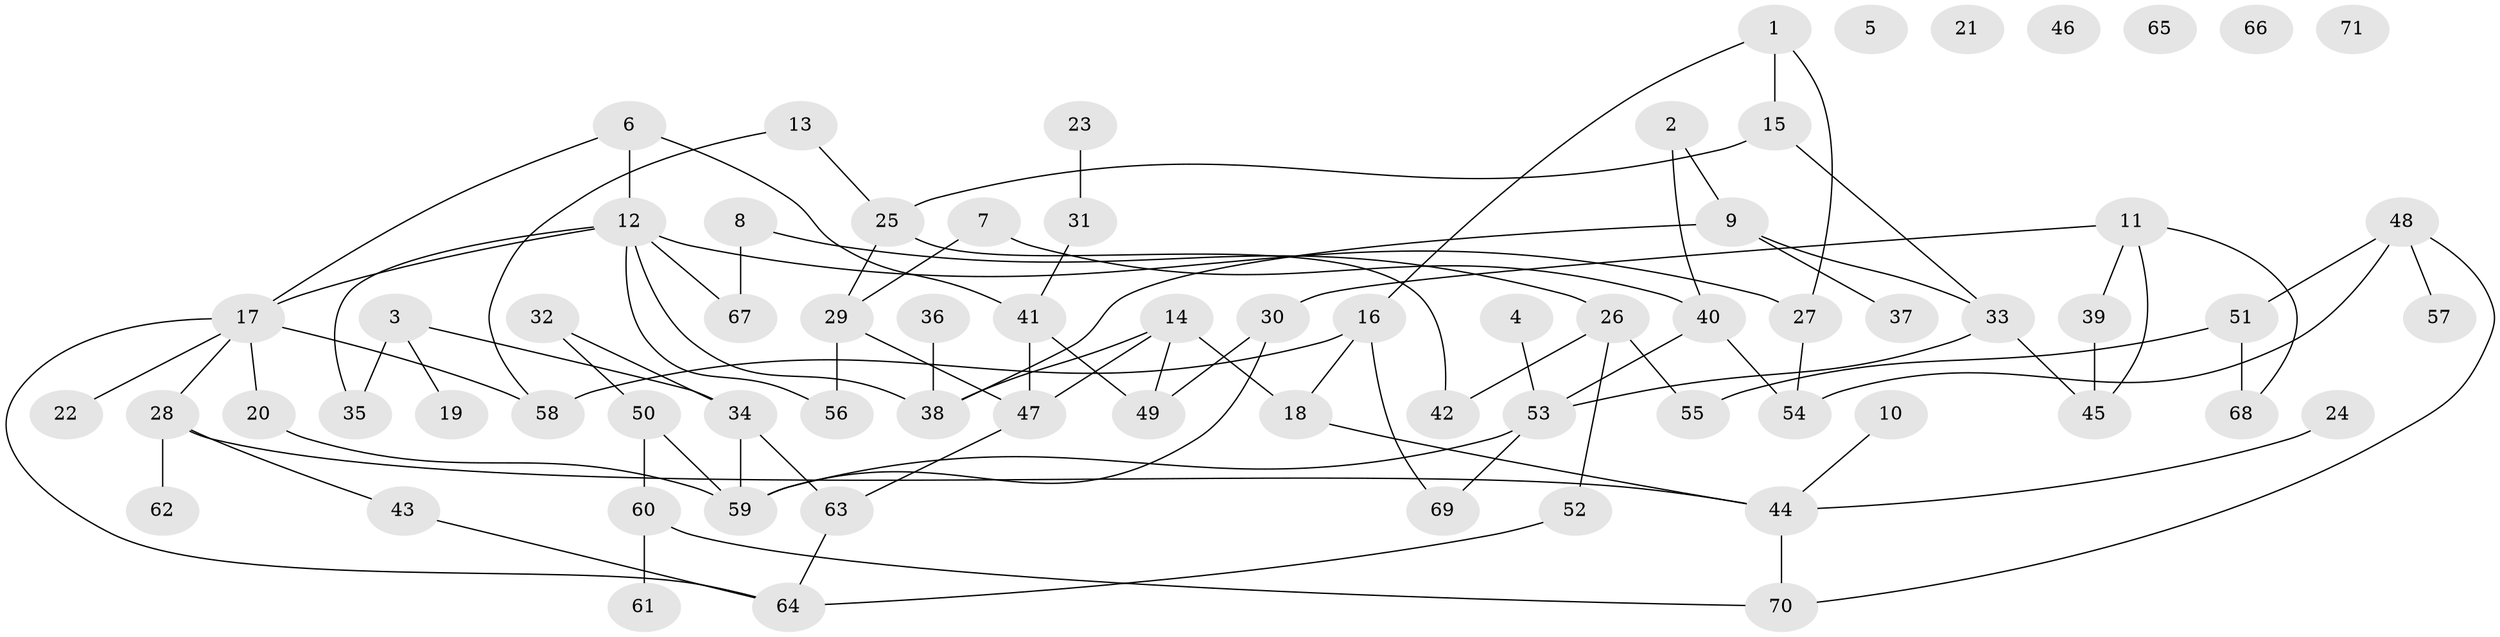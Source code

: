 // Generated by graph-tools (version 1.1) at 2025/40/03/09/25 04:40:31]
// undirected, 71 vertices, 93 edges
graph export_dot {
graph [start="1"]
  node [color=gray90,style=filled];
  1;
  2;
  3;
  4;
  5;
  6;
  7;
  8;
  9;
  10;
  11;
  12;
  13;
  14;
  15;
  16;
  17;
  18;
  19;
  20;
  21;
  22;
  23;
  24;
  25;
  26;
  27;
  28;
  29;
  30;
  31;
  32;
  33;
  34;
  35;
  36;
  37;
  38;
  39;
  40;
  41;
  42;
  43;
  44;
  45;
  46;
  47;
  48;
  49;
  50;
  51;
  52;
  53;
  54;
  55;
  56;
  57;
  58;
  59;
  60;
  61;
  62;
  63;
  64;
  65;
  66;
  67;
  68;
  69;
  70;
  71;
  1 -- 15;
  1 -- 16;
  1 -- 27;
  2 -- 9;
  2 -- 40;
  3 -- 19;
  3 -- 34;
  3 -- 35;
  4 -- 53;
  6 -- 12;
  6 -- 17;
  6 -- 41;
  7 -- 29;
  7 -- 40;
  8 -- 26;
  8 -- 67;
  9 -- 33;
  9 -- 37;
  9 -- 38;
  10 -- 44;
  11 -- 30;
  11 -- 39;
  11 -- 45;
  11 -- 68;
  12 -- 17;
  12 -- 27;
  12 -- 35;
  12 -- 38;
  12 -- 56;
  12 -- 67;
  13 -- 25;
  13 -- 58;
  14 -- 18;
  14 -- 38;
  14 -- 47;
  14 -- 49;
  15 -- 25;
  15 -- 33;
  16 -- 18;
  16 -- 58;
  16 -- 69;
  17 -- 20;
  17 -- 22;
  17 -- 28;
  17 -- 58;
  17 -- 64;
  18 -- 44;
  20 -- 59;
  23 -- 31;
  24 -- 44;
  25 -- 29;
  25 -- 42;
  26 -- 42;
  26 -- 52;
  26 -- 55;
  27 -- 54;
  28 -- 43;
  28 -- 44;
  28 -- 62;
  29 -- 47;
  29 -- 56;
  30 -- 49;
  30 -- 59;
  31 -- 41;
  32 -- 34;
  32 -- 50;
  33 -- 45;
  33 -- 53;
  34 -- 59;
  34 -- 63;
  36 -- 38;
  39 -- 45;
  40 -- 53;
  40 -- 54;
  41 -- 47;
  41 -- 49;
  43 -- 64;
  44 -- 70;
  47 -- 63;
  48 -- 51;
  48 -- 54;
  48 -- 57;
  48 -- 70;
  50 -- 59;
  50 -- 60;
  51 -- 55;
  51 -- 68;
  52 -- 64;
  53 -- 59;
  53 -- 69;
  60 -- 61;
  60 -- 70;
  63 -- 64;
}
